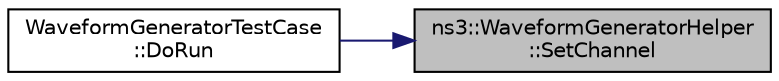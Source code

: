 digraph "ns3::WaveformGeneratorHelper::SetChannel"
{
 // LATEX_PDF_SIZE
  edge [fontname="Helvetica",fontsize="10",labelfontname="Helvetica",labelfontsize="10"];
  node [fontname="Helvetica",fontsize="10",shape=record];
  rankdir="RL";
  Node1 [label="ns3::WaveformGeneratorHelper\l::SetChannel",height=0.2,width=0.4,color="black", fillcolor="grey75", style="filled", fontcolor="black",tooltip="set the SpectrumChannel that will be used by SpectrumPhy instances created by this helper"];
  Node1 -> Node2 [dir="back",color="midnightblue",fontsize="10",style="solid",fontname="Helvetica"];
  Node2 [label="WaveformGeneratorTestCase\l::DoRun",height=0.2,width=0.4,color="black", fillcolor="white", style="filled",URL="$class_waveform_generator_test_case.html#afc4a2a06f2340f858d030d1b3b5056f3",tooltip="Implementation to actually run this TestCase."];
}
